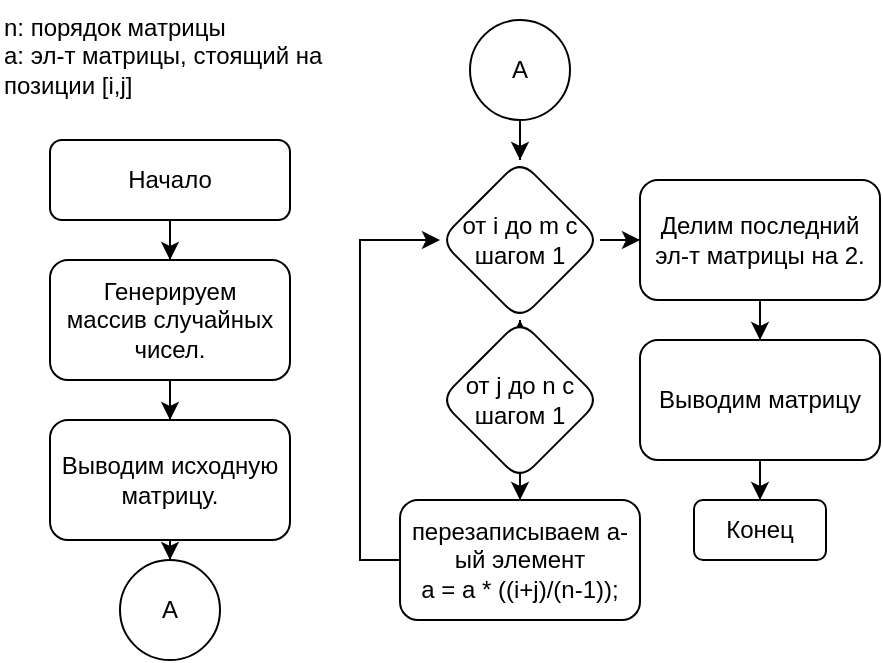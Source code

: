 <mxfile version="21.0.8" type="github">
  <diagram id="C5RBs43oDa-KdzZeNtuy" name="Page-1">
    <mxGraphModel dx="989" dy="548" grid="1" gridSize="10" guides="1" tooltips="1" connect="1" arrows="1" fold="1" page="1" pageScale="1" pageWidth="827" pageHeight="1169" math="0" shadow="0">
      <root>
        <mxCell id="WIyWlLk6GJQsqaUBKTNV-0" />
        <mxCell id="WIyWlLk6GJQsqaUBKTNV-1" parent="WIyWlLk6GJQsqaUBKTNV-0" />
        <mxCell id="EkdHyOvBxnh9aAiLOI_5-0" value="" style="edgeStyle=orthogonalEdgeStyle;rounded=0;orthogonalLoop=1;jettySize=auto;html=1;" edge="1" parent="WIyWlLk6GJQsqaUBKTNV-1" source="EkdHyOvBxnh9aAiLOI_5-1" target="EkdHyOvBxnh9aAiLOI_5-3">
          <mxGeometry relative="1" as="geometry" />
        </mxCell>
        <mxCell id="EkdHyOvBxnh9aAiLOI_5-1" value="Начало" style="rounded=1;whiteSpace=wrap;html=1;fontSize=12;glass=0;strokeWidth=1;shadow=0;" vertex="1" parent="WIyWlLk6GJQsqaUBKTNV-1">
          <mxGeometry x="175" y="130" width="120" height="40" as="geometry" />
        </mxCell>
        <mxCell id="EkdHyOvBxnh9aAiLOI_5-2" value="" style="edgeStyle=orthogonalEdgeStyle;rounded=0;orthogonalLoop=1;jettySize=auto;html=1;" edge="1" parent="WIyWlLk6GJQsqaUBKTNV-1" source="EkdHyOvBxnh9aAiLOI_5-3" target="EkdHyOvBxnh9aAiLOI_5-5">
          <mxGeometry relative="1" as="geometry" />
        </mxCell>
        <mxCell id="EkdHyOvBxnh9aAiLOI_5-3" value="&lt;div&gt;Генерируем&lt;/div&gt;&lt;div&gt;массив случайных&lt;/div&gt;&lt;div&gt;чисел.&lt;br&gt;&lt;/div&gt;" style="whiteSpace=wrap;html=1;rounded=1;glass=0;strokeWidth=1;shadow=0;" vertex="1" parent="WIyWlLk6GJQsqaUBKTNV-1">
          <mxGeometry x="175" y="190" width="120" height="60" as="geometry" />
        </mxCell>
        <mxCell id="EkdHyOvBxnh9aAiLOI_5-4" value="" style="edgeStyle=orthogonalEdgeStyle;rounded=0;orthogonalLoop=1;jettySize=auto;html=1;" edge="1" parent="WIyWlLk6GJQsqaUBKTNV-1" source="EkdHyOvBxnh9aAiLOI_5-5" target="EkdHyOvBxnh9aAiLOI_5-15">
          <mxGeometry relative="1" as="geometry" />
        </mxCell>
        <mxCell id="EkdHyOvBxnh9aAiLOI_5-5" value="&lt;div&gt;Выводим исходную матрицу.&lt;/div&gt;" style="whiteSpace=wrap;html=1;rounded=1;glass=0;strokeWidth=1;shadow=0;" vertex="1" parent="WIyWlLk6GJQsqaUBKTNV-1">
          <mxGeometry x="175" y="270" width="120" height="60" as="geometry" />
        </mxCell>
        <mxCell id="EkdHyOvBxnh9aAiLOI_5-6" value="" style="edgeStyle=orthogonalEdgeStyle;rounded=0;orthogonalLoop=1;jettySize=auto;html=1;" edge="1" parent="WIyWlLk6GJQsqaUBKTNV-1" source="EkdHyOvBxnh9aAiLOI_5-8">
          <mxGeometry relative="1" as="geometry">
            <mxPoint x="410" y="220" as="targetPoint" />
          </mxGeometry>
        </mxCell>
        <mxCell id="EkdHyOvBxnh9aAiLOI_5-21" value="" style="edgeStyle=orthogonalEdgeStyle;rounded=0;orthogonalLoop=1;jettySize=auto;html=1;" edge="1" parent="WIyWlLk6GJQsqaUBKTNV-1" source="EkdHyOvBxnh9aAiLOI_5-8" target="EkdHyOvBxnh9aAiLOI_5-20">
          <mxGeometry relative="1" as="geometry" />
        </mxCell>
        <mxCell id="EkdHyOvBxnh9aAiLOI_5-8" value="от i до m с шагом 1" style="rhombus;whiteSpace=wrap;html=1;rounded=1;glass=0;strokeWidth=1;shadow=0;" vertex="1" parent="WIyWlLk6GJQsqaUBKTNV-1">
          <mxGeometry x="370" y="140" width="80" height="80" as="geometry" />
        </mxCell>
        <mxCell id="EkdHyOvBxnh9aAiLOI_5-9" value="&lt;div&gt;n: порядок матрицы&lt;/div&gt;&lt;div&gt;a: эл-т матрицы, стоящий на позиции [i,j]&lt;br&gt;&lt;/div&gt;" style="text;whiteSpace=wrap;html=1;" vertex="1" parent="WIyWlLk6GJQsqaUBKTNV-1">
          <mxGeometry x="150" y="60" width="185" height="65" as="geometry" />
        </mxCell>
        <mxCell id="EkdHyOvBxnh9aAiLOI_5-10" value="" style="edgeStyle=orthogonalEdgeStyle;rounded=0;orthogonalLoop=1;jettySize=auto;html=1;entryX=0.5;entryY=0;entryDx=0;entryDy=0;" edge="1" parent="WIyWlLk6GJQsqaUBKTNV-1" source="EkdHyOvBxnh9aAiLOI_5-11" target="EkdHyOvBxnh9aAiLOI_5-13">
          <mxGeometry relative="1" as="geometry" />
        </mxCell>
        <mxCell id="EkdHyOvBxnh9aAiLOI_5-11" value="от j до n с шагом 1" style="rhombus;whiteSpace=wrap;html=1;rounded=1;glass=0;strokeWidth=1;shadow=0;" vertex="1" parent="WIyWlLk6GJQsqaUBKTNV-1">
          <mxGeometry x="370" y="220" width="80" height="80" as="geometry" />
        </mxCell>
        <mxCell id="EkdHyOvBxnh9aAiLOI_5-13" value="&lt;div&gt;перезаписываем a-ый элемент&lt;/div&gt;&lt;div&gt;a = a * ((i+j)/(n-1));&lt;/div&gt;" style="whiteSpace=wrap;html=1;rounded=1;glass=0;strokeWidth=1;shadow=0;" vertex="1" parent="WIyWlLk6GJQsqaUBKTNV-1">
          <mxGeometry x="350" y="310" width="120" height="60" as="geometry" />
        </mxCell>
        <mxCell id="EkdHyOvBxnh9aAiLOI_5-14" value="" style="endArrow=classic;html=1;rounded=0;entryX=0;entryY=0.5;entryDx=0;entryDy=0;exitX=0;exitY=0.5;exitDx=0;exitDy=0;" edge="1" parent="WIyWlLk6GJQsqaUBKTNV-1" source="EkdHyOvBxnh9aAiLOI_5-13" target="EkdHyOvBxnh9aAiLOI_5-8">
          <mxGeometry width="50" height="50" relative="1" as="geometry">
            <mxPoint x="355" y="325" as="sourcePoint" />
            <mxPoint x="350" y="170" as="targetPoint" />
            <Array as="points">
              <mxPoint x="330" y="340" />
              <mxPoint x="330" y="180" />
            </Array>
          </mxGeometry>
        </mxCell>
        <mxCell id="EkdHyOvBxnh9aAiLOI_5-15" value="A" style="ellipse;whiteSpace=wrap;html=1;rounded=1;glass=0;strokeWidth=1;shadow=0;" vertex="1" parent="WIyWlLk6GJQsqaUBKTNV-1">
          <mxGeometry x="210" y="340" width="50" height="50" as="geometry" />
        </mxCell>
        <mxCell id="EkdHyOvBxnh9aAiLOI_5-16" value="" style="edgeStyle=orthogonalEdgeStyle;rounded=0;orthogonalLoop=1;jettySize=auto;html=1;" edge="1" parent="WIyWlLk6GJQsqaUBKTNV-1" source="EkdHyOvBxnh9aAiLOI_5-17" target="EkdHyOvBxnh9aAiLOI_5-8">
          <mxGeometry relative="1" as="geometry" />
        </mxCell>
        <mxCell id="EkdHyOvBxnh9aAiLOI_5-17" value="A" style="ellipse;whiteSpace=wrap;html=1;rounded=1;glass=0;strokeWidth=1;shadow=0;" vertex="1" parent="WIyWlLk6GJQsqaUBKTNV-1">
          <mxGeometry x="385" y="70" width="50" height="50" as="geometry" />
        </mxCell>
        <mxCell id="EkdHyOvBxnh9aAiLOI_5-18" value="&lt;div&gt;Конец&lt;/div&gt;" style="whiteSpace=wrap;html=1;rounded=1;glass=0;strokeWidth=1;shadow=0;" vertex="1" parent="WIyWlLk6GJQsqaUBKTNV-1">
          <mxGeometry x="497" y="310" width="66" height="30" as="geometry" />
        </mxCell>
        <mxCell id="EkdHyOvBxnh9aAiLOI_5-24" value="" style="edgeStyle=orthogonalEdgeStyle;rounded=0;orthogonalLoop=1;jettySize=auto;html=1;" edge="1" parent="WIyWlLk6GJQsqaUBKTNV-1" source="EkdHyOvBxnh9aAiLOI_5-20" target="EkdHyOvBxnh9aAiLOI_5-23">
          <mxGeometry relative="1" as="geometry" />
        </mxCell>
        <mxCell id="EkdHyOvBxnh9aAiLOI_5-20" value="Делим последний эл-т матрицы на 2." style="whiteSpace=wrap;html=1;rounded=1;glass=0;strokeWidth=1;shadow=0;" vertex="1" parent="WIyWlLk6GJQsqaUBKTNV-1">
          <mxGeometry x="470" y="150" width="120" height="60" as="geometry" />
        </mxCell>
        <mxCell id="EkdHyOvBxnh9aAiLOI_5-25" value="" style="edgeStyle=orthogonalEdgeStyle;rounded=0;orthogonalLoop=1;jettySize=auto;html=1;" edge="1" parent="WIyWlLk6GJQsqaUBKTNV-1" source="EkdHyOvBxnh9aAiLOI_5-23" target="EkdHyOvBxnh9aAiLOI_5-18">
          <mxGeometry relative="1" as="geometry" />
        </mxCell>
        <mxCell id="EkdHyOvBxnh9aAiLOI_5-23" value="Выводим матрицу" style="whiteSpace=wrap;html=1;rounded=1;glass=0;strokeWidth=1;shadow=0;" vertex="1" parent="WIyWlLk6GJQsqaUBKTNV-1">
          <mxGeometry x="470" y="230" width="120" height="60" as="geometry" />
        </mxCell>
      </root>
    </mxGraphModel>
  </diagram>
</mxfile>
